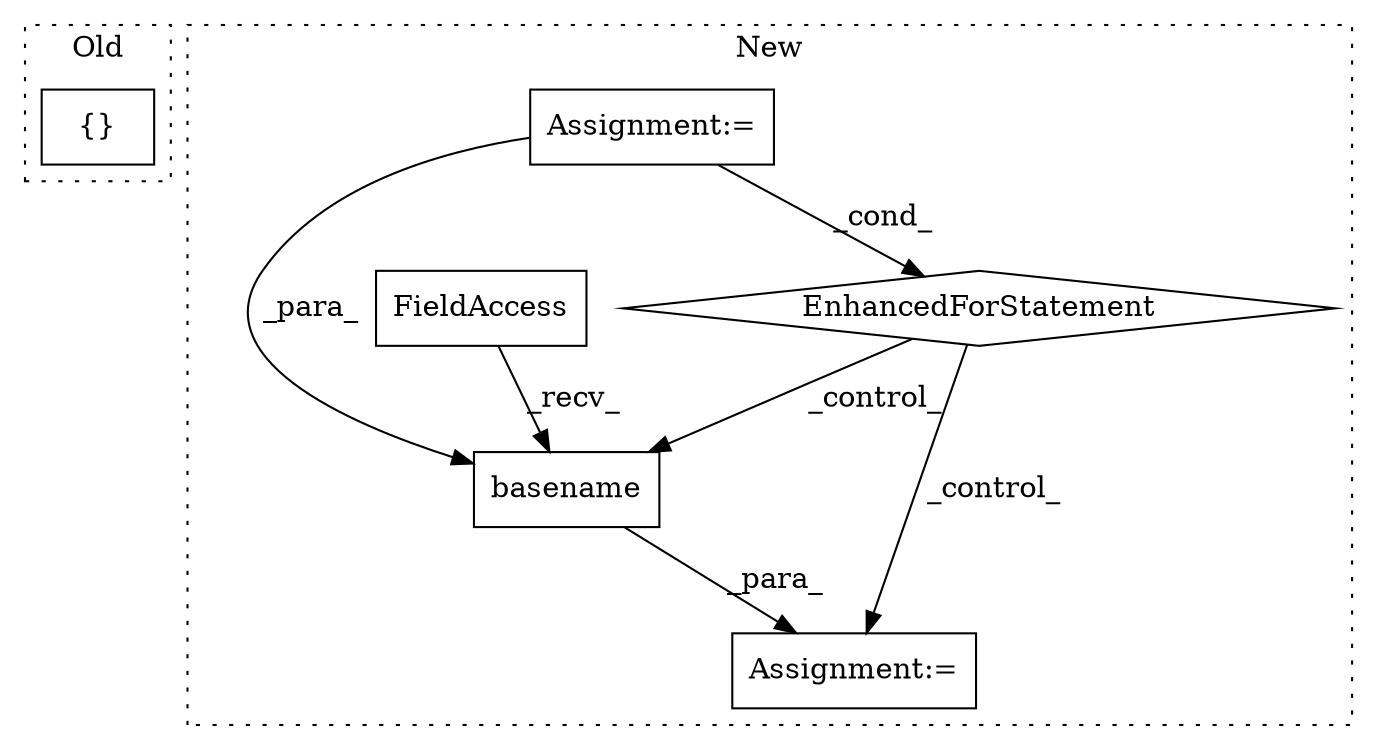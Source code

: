 digraph G {
subgraph cluster0 {
1 [label="{}" a="4" s="368,392" l="1,1" shape="box"];
label = "Old";
style="dotted";
}
subgraph cluster1 {
2 [label="basename" a="32" s="485,502" l="9,1" shape="box"];
3 [label="FieldAccess" a="22" s="477" l="7" shape="box"];
4 [label="Assignment:=" a="7" s="476" l="1" shape="box"];
5 [label="Assignment:=" a="7" s="380,457" l="53,2" shape="box"];
6 [label="EnhancedForStatement" a="70" s="380,457" l="53,2" shape="diamond"];
label = "New";
style="dotted";
}
2 -> 4 [label="_para_"];
3 -> 2 [label="_recv_"];
5 -> 6 [label="_cond_"];
5 -> 2 [label="_para_"];
6 -> 4 [label="_control_"];
6 -> 2 [label="_control_"];
}